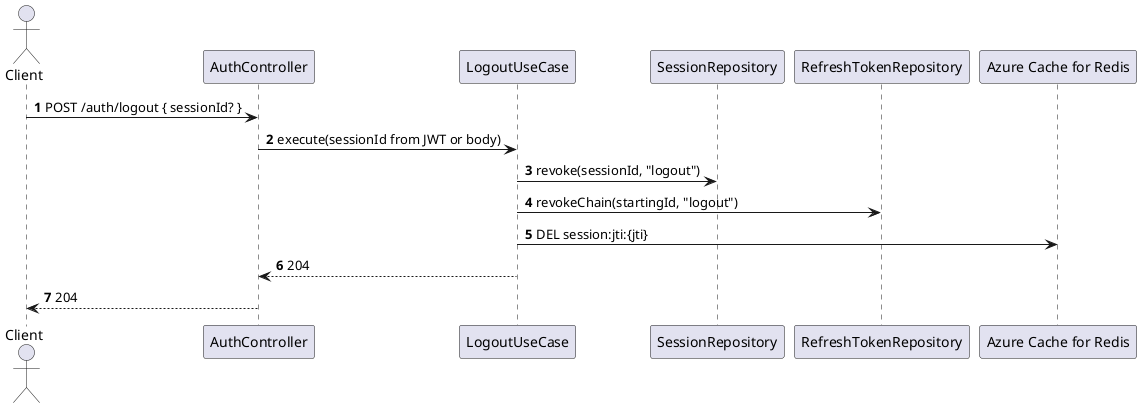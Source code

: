 @startuml Identity-Auth Service - Logout
skinparam fontName "Helvetica"
skinparam titleFontName "Helvetica"
skinparam legendFontName "Helvetica"
skinparam noteFontName "Helvetica"
autonumber
actor Client as Client
participant "AuthController" as Controller
participant "LogoutUseCase" as LogoutUC
participant "SessionRepository" as SessionRepo
participant "RefreshTokenRepository" as RefreshRepo
participant "Azure Cache for Redis" as Redis

Client -> Controller: POST /auth/logout { sessionId? }
Controller -> LogoutUC: execute(sessionId from JWT or body)
LogoutUC -> SessionRepo: revoke(sessionId, "logout")
LogoutUC -> RefreshRepo: revokeChain(startingId, "logout")
LogoutUC -> Redis: DEL session:jti:{jti}
LogoutUC --> Controller: 204
Controller --> Client: 204
@enduml
